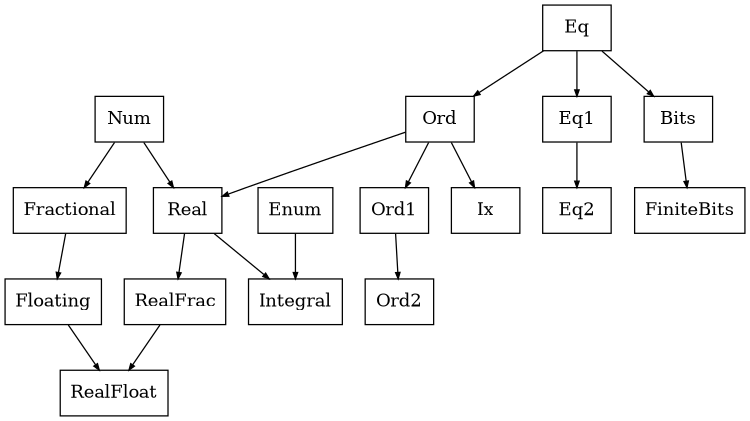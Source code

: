 digraph {
    node [height=0.5;shape=box]
    graph [overlap=false;size="5!";splines=spline]
    edge [arrowsize=0.5]
    rankdir="TB"
    "RealFrac"
    "RealFloat"
    "Real"
    "Ord2"
    "Ord1"
    "Ord"
    "Num"
    "Ix"
    "Integral"
    "Fractional"
    "Floating"
    "FiniteBits"
    "Eq2"
    "Eq1"
    "Eq"
    "Enum"
    "Bits"
    "RealFrac" -> "RealFloat"
    "Real" -> "RealFrac"
    "Real" -> "Integral"
    "Ord1" -> "Ord2"
    "Ord" -> "Real"
    "Ord" -> "Ord1"
    "Ord" -> "Ix"
    "Num" -> "Real"
    "Num" -> "Fractional"
    "Fractional" -> "Floating"
    "Floating" -> "RealFloat"
    "Eq1" -> "Eq2"
    "Eq" -> "Ord"
    "Eq" -> "Eq1"
    "Eq" -> "Bits"
    "Enum" -> "Integral"
    "Bits" -> "FiniteBits"
    }

